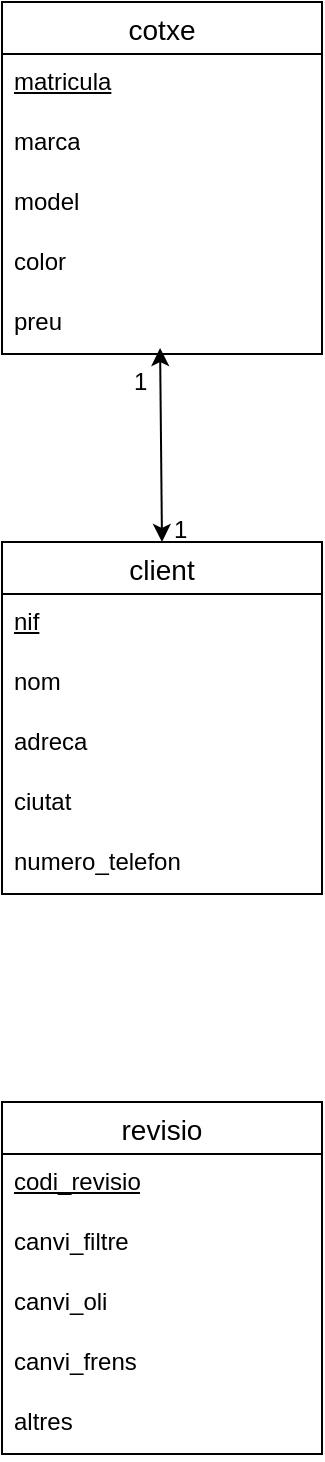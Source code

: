 <mxfile version="24.7.16">
  <diagram name="Pàgina-1" id="GiMXrqmAcchajK0Y9ebd">
    <mxGraphModel dx="441" dy="788" grid="1" gridSize="10" guides="1" tooltips="1" connect="1" arrows="1" fold="1" page="1" pageScale="1" pageWidth="827" pageHeight="1169" math="0" shadow="0">
      <root>
        <mxCell id="0" />
        <mxCell id="1" parent="0" />
        <mxCell id="EYCTUoR23nMgp0SE8vzJ-1" value="cotxe" style="swimlane;fontStyle=0;childLayout=stackLayout;horizontal=1;startSize=26;horizontalStack=0;resizeParent=1;resizeParentMax=0;resizeLast=0;collapsible=1;marginBottom=0;align=center;fontSize=14;" vertex="1" parent="1">
          <mxGeometry x="470" y="80" width="160" height="176" as="geometry" />
        </mxCell>
        <mxCell id="EYCTUoR23nMgp0SE8vzJ-2" value="&lt;u&gt;matricula&lt;/u&gt;" style="text;strokeColor=none;fillColor=none;spacingLeft=4;spacingRight=4;overflow=hidden;rotatable=0;points=[[0,0.5],[1,0.5]];portConstraint=eastwest;fontSize=12;whiteSpace=wrap;html=1;" vertex="1" parent="EYCTUoR23nMgp0SE8vzJ-1">
          <mxGeometry y="26" width="160" height="30" as="geometry" />
        </mxCell>
        <mxCell id="EYCTUoR23nMgp0SE8vzJ-3" value="marca" style="text;strokeColor=none;fillColor=none;spacingLeft=4;spacingRight=4;overflow=hidden;rotatable=0;points=[[0,0.5],[1,0.5]];portConstraint=eastwest;fontSize=12;whiteSpace=wrap;html=1;" vertex="1" parent="EYCTUoR23nMgp0SE8vzJ-1">
          <mxGeometry y="56" width="160" height="30" as="geometry" />
        </mxCell>
        <mxCell id="EYCTUoR23nMgp0SE8vzJ-4" value="model" style="text;strokeColor=none;fillColor=none;spacingLeft=4;spacingRight=4;overflow=hidden;rotatable=0;points=[[0,0.5],[1,0.5]];portConstraint=eastwest;fontSize=12;whiteSpace=wrap;html=1;" vertex="1" parent="EYCTUoR23nMgp0SE8vzJ-1">
          <mxGeometry y="86" width="160" height="30" as="geometry" />
        </mxCell>
        <mxCell id="EYCTUoR23nMgp0SE8vzJ-6" value="color" style="text;strokeColor=none;fillColor=none;spacingLeft=4;spacingRight=4;overflow=hidden;rotatable=0;points=[[0,0.5],[1,0.5]];portConstraint=eastwest;fontSize=12;whiteSpace=wrap;html=1;" vertex="1" parent="EYCTUoR23nMgp0SE8vzJ-1">
          <mxGeometry y="116" width="160" height="30" as="geometry" />
        </mxCell>
        <mxCell id="EYCTUoR23nMgp0SE8vzJ-5" value="preu" style="text;strokeColor=none;fillColor=none;spacingLeft=4;spacingRight=4;overflow=hidden;rotatable=0;points=[[0,0.5],[1,0.5]];portConstraint=eastwest;fontSize=12;whiteSpace=wrap;html=1;" vertex="1" parent="EYCTUoR23nMgp0SE8vzJ-1">
          <mxGeometry y="146" width="160" height="30" as="geometry" />
        </mxCell>
        <mxCell id="EYCTUoR23nMgp0SE8vzJ-7" value="client" style="swimlane;fontStyle=0;childLayout=stackLayout;horizontal=1;startSize=26;horizontalStack=0;resizeParent=1;resizeParentMax=0;resizeLast=0;collapsible=1;marginBottom=0;align=center;fontSize=14;" vertex="1" parent="1">
          <mxGeometry x="470" y="350" width="160" height="176" as="geometry" />
        </mxCell>
        <mxCell id="EYCTUoR23nMgp0SE8vzJ-8" value="&lt;u&gt;nif&lt;/u&gt;" style="text;strokeColor=none;fillColor=none;spacingLeft=4;spacingRight=4;overflow=hidden;rotatable=0;points=[[0,0.5],[1,0.5]];portConstraint=eastwest;fontSize=12;whiteSpace=wrap;html=1;" vertex="1" parent="EYCTUoR23nMgp0SE8vzJ-7">
          <mxGeometry y="26" width="160" height="30" as="geometry" />
        </mxCell>
        <mxCell id="EYCTUoR23nMgp0SE8vzJ-9" value="nom" style="text;strokeColor=none;fillColor=none;spacingLeft=4;spacingRight=4;overflow=hidden;rotatable=0;points=[[0,0.5],[1,0.5]];portConstraint=eastwest;fontSize=12;whiteSpace=wrap;html=1;" vertex="1" parent="EYCTUoR23nMgp0SE8vzJ-7">
          <mxGeometry y="56" width="160" height="30" as="geometry" />
        </mxCell>
        <mxCell id="EYCTUoR23nMgp0SE8vzJ-10" value="adreca" style="text;strokeColor=none;fillColor=none;spacingLeft=4;spacingRight=4;overflow=hidden;rotatable=0;points=[[0,0.5],[1,0.5]];portConstraint=eastwest;fontSize=12;whiteSpace=wrap;html=1;" vertex="1" parent="EYCTUoR23nMgp0SE8vzJ-7">
          <mxGeometry y="86" width="160" height="30" as="geometry" />
        </mxCell>
        <mxCell id="EYCTUoR23nMgp0SE8vzJ-11" value="ciutat" style="text;strokeColor=none;fillColor=none;spacingLeft=4;spacingRight=4;overflow=hidden;rotatable=0;points=[[0,0.5],[1,0.5]];portConstraint=eastwest;fontSize=12;whiteSpace=wrap;html=1;" vertex="1" parent="EYCTUoR23nMgp0SE8vzJ-7">
          <mxGeometry y="116" width="160" height="30" as="geometry" />
        </mxCell>
        <mxCell id="EYCTUoR23nMgp0SE8vzJ-12" value="numero_telefon" style="text;strokeColor=none;fillColor=none;spacingLeft=4;spacingRight=4;overflow=hidden;rotatable=0;points=[[0,0.5],[1,0.5]];portConstraint=eastwest;fontSize=12;whiteSpace=wrap;html=1;" vertex="1" parent="EYCTUoR23nMgp0SE8vzJ-7">
          <mxGeometry y="146" width="160" height="30" as="geometry" />
        </mxCell>
        <mxCell id="EYCTUoR23nMgp0SE8vzJ-13" value="revisio" style="swimlane;fontStyle=0;childLayout=stackLayout;horizontal=1;startSize=26;horizontalStack=0;resizeParent=1;resizeParentMax=0;resizeLast=0;collapsible=1;marginBottom=0;align=center;fontSize=14;" vertex="1" parent="1">
          <mxGeometry x="470" y="630" width="160" height="176" as="geometry" />
        </mxCell>
        <mxCell id="EYCTUoR23nMgp0SE8vzJ-14" value="&lt;u&gt;codi_revisio&lt;/u&gt;" style="text;strokeColor=none;fillColor=none;spacingLeft=4;spacingRight=4;overflow=hidden;rotatable=0;points=[[0,0.5],[1,0.5]];portConstraint=eastwest;fontSize=12;whiteSpace=wrap;html=1;" vertex="1" parent="EYCTUoR23nMgp0SE8vzJ-13">
          <mxGeometry y="26" width="160" height="30" as="geometry" />
        </mxCell>
        <mxCell id="EYCTUoR23nMgp0SE8vzJ-15" value="canvi_filtre" style="text;strokeColor=none;fillColor=none;spacingLeft=4;spacingRight=4;overflow=hidden;rotatable=0;points=[[0,0.5],[1,0.5]];portConstraint=eastwest;fontSize=12;whiteSpace=wrap;html=1;" vertex="1" parent="EYCTUoR23nMgp0SE8vzJ-13">
          <mxGeometry y="56" width="160" height="30" as="geometry" />
        </mxCell>
        <mxCell id="EYCTUoR23nMgp0SE8vzJ-16" value="canvi_oli" style="text;strokeColor=none;fillColor=none;spacingLeft=4;spacingRight=4;overflow=hidden;rotatable=0;points=[[0,0.5],[1,0.5]];portConstraint=eastwest;fontSize=12;whiteSpace=wrap;html=1;" vertex="1" parent="EYCTUoR23nMgp0SE8vzJ-13">
          <mxGeometry y="86" width="160" height="30" as="geometry" />
        </mxCell>
        <mxCell id="EYCTUoR23nMgp0SE8vzJ-17" value="canvi_frens" style="text;strokeColor=none;fillColor=none;spacingLeft=4;spacingRight=4;overflow=hidden;rotatable=0;points=[[0,0.5],[1,0.5]];portConstraint=eastwest;fontSize=12;whiteSpace=wrap;html=1;" vertex="1" parent="EYCTUoR23nMgp0SE8vzJ-13">
          <mxGeometry y="116" width="160" height="30" as="geometry" />
        </mxCell>
        <mxCell id="EYCTUoR23nMgp0SE8vzJ-18" value="altres" style="text;strokeColor=none;fillColor=none;spacingLeft=4;spacingRight=4;overflow=hidden;rotatable=0;points=[[0,0.5],[1,0.5]];portConstraint=eastwest;fontSize=12;whiteSpace=wrap;html=1;" vertex="1" parent="EYCTUoR23nMgp0SE8vzJ-13">
          <mxGeometry y="146" width="160" height="30" as="geometry" />
        </mxCell>
        <mxCell id="EYCTUoR23nMgp0SE8vzJ-20" value="" style="endArrow=classic;startArrow=classic;html=1;rounded=0;entryX=0.494;entryY=0.9;entryDx=0;entryDy=0;entryPerimeter=0;exitX=0.5;exitY=0;exitDx=0;exitDy=0;" edge="1" parent="1" source="EYCTUoR23nMgp0SE8vzJ-7" target="EYCTUoR23nMgp0SE8vzJ-5">
          <mxGeometry width="50" height="50" relative="1" as="geometry">
            <mxPoint x="530" y="430" as="sourcePoint" />
            <mxPoint x="580" y="380" as="targetPoint" />
          </mxGeometry>
        </mxCell>
        <mxCell id="EYCTUoR23nMgp0SE8vzJ-21" value="1" style="text;strokeColor=none;fillColor=none;spacingLeft=4;spacingRight=4;overflow=hidden;rotatable=0;points=[[0,0.5],[1,0.5]];portConstraint=eastwest;fontSize=12;whiteSpace=wrap;html=1;" vertex="1" parent="1">
          <mxGeometry x="530" y="256" width="40" height="30" as="geometry" />
        </mxCell>
        <mxCell id="EYCTUoR23nMgp0SE8vzJ-22" value="1" style="text;strokeColor=none;fillColor=none;spacingLeft=4;spacingRight=4;overflow=hidden;rotatable=0;points=[[0,0.5],[1,0.5]];portConstraint=eastwest;fontSize=12;whiteSpace=wrap;html=1;" vertex="1" parent="1">
          <mxGeometry x="550" y="330" width="40" height="30" as="geometry" />
        </mxCell>
      </root>
    </mxGraphModel>
  </diagram>
</mxfile>

